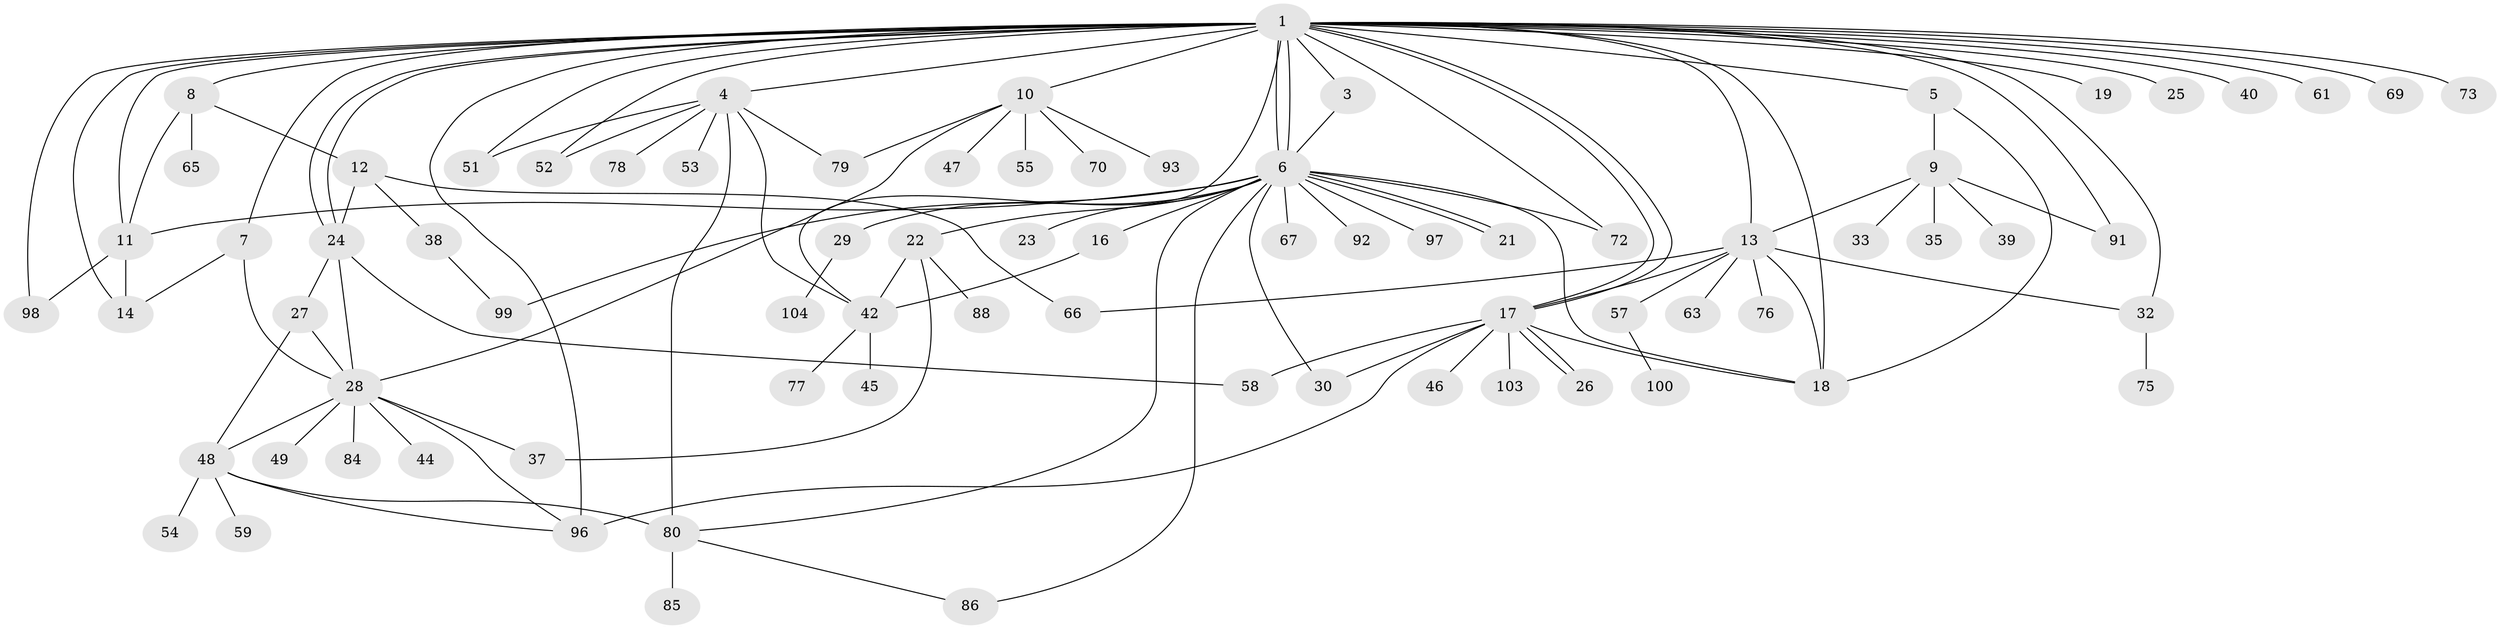 // original degree distribution, {32: 0.009615384615384616, 3: 0.10576923076923077, 7: 0.019230769230769232, 4: 0.057692307692307696, 17: 0.009615384615384616, 5: 0.04807692307692308, 8: 0.009615384615384616, 2: 0.22115384615384615, 10: 0.009615384615384616, 12: 0.009615384615384616, 1: 0.46153846153846156, 6: 0.028846153846153848, 9: 0.009615384615384616}
// Generated by graph-tools (version 1.1) at 2025/11/02/27/25 16:11:09]
// undirected, 78 vertices, 119 edges
graph export_dot {
graph [start="1"]
  node [color=gray90,style=filled];
  1 [super="+2"];
  3 [super="+20"];
  4 [super="+60"];
  5 [super="+82"];
  6 [super="+31"];
  7;
  8 [super="+87"];
  9 [super="+50"];
  10 [super="+64"];
  11 [super="+15"];
  12 [super="+90"];
  13 [super="+94"];
  14 [super="+68"];
  16;
  17 [super="+34"];
  18 [super="+95"];
  19;
  21;
  22 [super="+74"];
  23;
  24;
  25;
  26;
  27 [super="+36"];
  28 [super="+43"];
  29;
  30 [super="+41"];
  32;
  33;
  35;
  37;
  38 [super="+101"];
  39;
  40;
  42 [super="+56"];
  44;
  45;
  46;
  47 [super="+81"];
  48 [super="+89"];
  49;
  51 [super="+71"];
  52 [super="+62"];
  53;
  54;
  55;
  57;
  58;
  59;
  61;
  63;
  65;
  66;
  67;
  69;
  70;
  72;
  73;
  75;
  76;
  77;
  78;
  79;
  80 [super="+83"];
  84;
  85;
  86;
  88;
  91;
  92;
  93;
  96 [super="+102"];
  97;
  98;
  99;
  100;
  103;
  104;
  1 -- 3;
  1 -- 4;
  1 -- 5;
  1 -- 6 [weight=2];
  1 -- 6;
  1 -- 7;
  1 -- 8;
  1 -- 10;
  1 -- 13;
  1 -- 14;
  1 -- 17;
  1 -- 17;
  1 -- 19;
  1 -- 24;
  1 -- 24;
  1 -- 25;
  1 -- 32;
  1 -- 40;
  1 -- 42 [weight=2];
  1 -- 51;
  1 -- 52;
  1 -- 61;
  1 -- 69;
  1 -- 72;
  1 -- 73;
  1 -- 91;
  1 -- 96;
  1 -- 98;
  1 -- 11;
  1 -- 18;
  3 -- 6;
  4 -- 42;
  4 -- 52;
  4 -- 53;
  4 -- 79;
  4 -- 51;
  4 -- 80;
  4 -- 78;
  5 -- 9;
  5 -- 18;
  6 -- 11;
  6 -- 16;
  6 -- 21;
  6 -- 21;
  6 -- 22;
  6 -- 23;
  6 -- 29;
  6 -- 30;
  6 -- 67;
  6 -- 72;
  6 -- 86;
  6 -- 97;
  6 -- 99;
  6 -- 92;
  6 -- 80;
  6 -- 18;
  7 -- 28;
  7 -- 14;
  8 -- 12;
  8 -- 65;
  8 -- 11;
  9 -- 13;
  9 -- 33;
  9 -- 35;
  9 -- 39;
  9 -- 91;
  10 -- 47;
  10 -- 55;
  10 -- 70;
  10 -- 79;
  10 -- 93;
  10 -- 28;
  11 -- 98;
  11 -- 14;
  12 -- 24;
  12 -- 38;
  12 -- 66;
  13 -- 17;
  13 -- 18;
  13 -- 32;
  13 -- 57;
  13 -- 63;
  13 -- 66;
  13 -- 76;
  16 -- 42;
  17 -- 18;
  17 -- 26;
  17 -- 26;
  17 -- 30;
  17 -- 46;
  17 -- 58;
  17 -- 96;
  17 -- 103;
  22 -- 37;
  22 -- 88;
  22 -- 42;
  24 -- 27;
  24 -- 28;
  24 -- 58;
  27 -- 28;
  27 -- 48;
  28 -- 96;
  28 -- 37;
  28 -- 44;
  28 -- 48;
  28 -- 49;
  28 -- 84;
  29 -- 104;
  32 -- 75;
  38 -- 99;
  42 -- 45;
  42 -- 77;
  48 -- 54;
  48 -- 59;
  48 -- 96;
  48 -- 80;
  57 -- 100;
  80 -- 85;
  80 -- 86;
}
